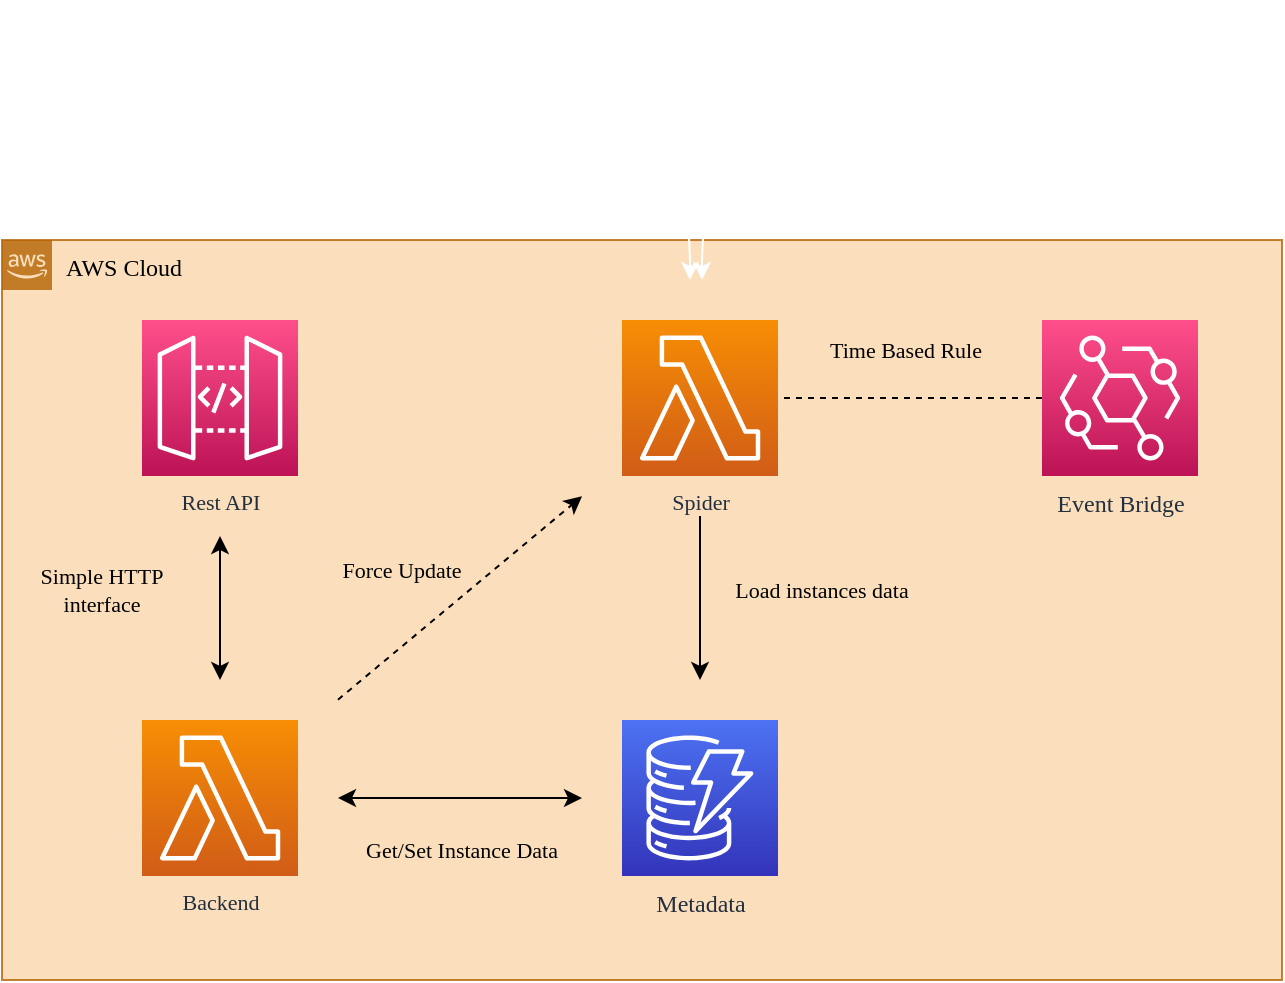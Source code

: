 <mxfile>
    <diagram name="Página-1" id="oCkloaQxV4EskDQEyjsh">
        <mxGraphModel dx="886" dy="507" grid="1" gridSize="10" guides="1" tooltips="1" connect="1" arrows="1" fold="1" page="1" pageScale="1" pageWidth="827" pageHeight="1169" math="0" shadow="0">
            <root>
                <mxCell id="0"/>
                <mxCell id="1" parent="0"/>
                <mxCell id="XdIeNVl-kj8l0kifpuR5-16" value="AWS Cloud" style="points=[[0,0],[0.25,0],[0.5,0],[0.75,0],[1,0],[1,0.25],[1,0.5],[1,0.75],[1,1],[0.75,1],[0.5,1],[0.25,1],[0,1],[0,0.75],[0,0.5],[0,0.25]];outlineConnect=0;html=1;whiteSpace=wrap;fontSize=12;fontStyle=0;container=1;pointerEvents=0;collapsible=0;recursiveResize=0;shape=mxgraph.aws4.group;grIcon=mxgraph.aws4.group_aws_cloud_alt;strokeColor=#b46504;fillColor=#fad7ac;verticalAlign=top;align=left;spacingLeft=30;fontFamily=Lucida Console;opacity=80;" parent="1" vertex="1">
                    <mxGeometry x="100" y="160" width="640" height="370" as="geometry"/>
                </mxCell>
                <mxCell id="XdIeNVl-kj8l0kifpuR5-18" value="Load instances data" style="text;html=1;strokeColor=none;fillColor=none;align=center;verticalAlign=middle;whiteSpace=wrap;rounded=0;fontFamily=Lucida Console;fontSize=11;fontColor=#000000;" parent="XdIeNVl-kj8l0kifpuR5-16" vertex="1">
                    <mxGeometry x="360" y="160" width="100" height="30" as="geometry"/>
                </mxCell>
                <mxCell id="XdIeNVl-kj8l0kifpuR5-20" value="Simple HTTP interface" style="text;html=1;strokeColor=none;fillColor=none;align=center;verticalAlign=middle;whiteSpace=wrap;rounded=0;fontFamily=Lucida Console;fontSize=11;fontColor=#000000;" parent="XdIeNVl-kj8l0kifpuR5-16" vertex="1">
                    <mxGeometry y="160" width="100" height="30" as="geometry"/>
                </mxCell>
                <mxCell id="XdIeNVl-kj8l0kifpuR5-17" value="Time Based Rule" style="text;html=1;strokeColor=none;fillColor=none;align=center;verticalAlign=middle;whiteSpace=wrap;rounded=0;fontFamily=Lucida Console;fontSize=11;fontColor=#000000;" parent="XdIeNVl-kj8l0kifpuR5-16" vertex="1">
                    <mxGeometry x="412" y="40" width="80" height="30" as="geometry"/>
                </mxCell>
                <mxCell id="XdIeNVl-kj8l0kifpuR5-19" value="Get/Set Instance Data" style="text;html=1;strokeColor=none;fillColor=none;align=center;verticalAlign=middle;whiteSpace=wrap;rounded=0;fontFamily=Lucida Console;fontSize=11;fontColor=#000000;" parent="XdIeNVl-kj8l0kifpuR5-16" vertex="1">
                    <mxGeometry x="180" y="290" width="100" height="30" as="geometry"/>
                </mxCell>
                <mxCell id="3" value="Force Update" style="text;html=1;strokeColor=none;fillColor=none;align=center;verticalAlign=middle;whiteSpace=wrap;rounded=0;fontFamily=Lucida Console;fontSize=11;fontColor=#000000;" vertex="1" parent="XdIeNVl-kj8l0kifpuR5-16">
                    <mxGeometry x="150" y="150" width="100" height="30" as="geometry"/>
                </mxCell>
                <mxCell id="XdIeNVl-kj8l0kifpuR5-8" style="edgeStyle=orthogonalEdgeStyle;rounded=0;orthogonalLoop=1;jettySize=auto;html=1;targetPerimeterSpacing=20;sourcePerimeterSpacing=20;curved=1;startArrow=classic;startFill=1;fontColor=#666666;strokeColor=#FFFFFF;" parent="1" source="ZpTO1qy3zPeGpJuc3iYb-1" target="XdIeNVl-kj8l0kifpuR5-5" edge="1">
                    <mxGeometry relative="1" as="geometry">
                        <Array as="points">
                            <mxPoint x="450" y="76"/>
                        </Array>
                    </mxGeometry>
                </mxCell>
                <mxCell id="XdIeNVl-kj8l0kifpuR5-9" style="edgeStyle=orthogonalEdgeStyle;rounded=0;orthogonalLoop=1;jettySize=auto;html=1;targetPerimeterSpacing=20;sourcePerimeterSpacing=20;curved=1;startArrow=classic;startFill=1;fontColor=#666666;strokeColor=#FFFFFF;" parent="1" source="ZpTO1qy3zPeGpJuc3iYb-1" target="XdIeNVl-kj8l0kifpuR5-4" edge="1">
                    <mxGeometry relative="1" as="geometry">
                        <Array as="points">
                            <mxPoint x="444" y="76"/>
                        </Array>
                    </mxGeometry>
                </mxCell>
                <mxCell id="XdIeNVl-kj8l0kifpuR5-10" style="edgeStyle=orthogonalEdgeStyle;rounded=0;orthogonalLoop=1;jettySize=auto;html=1;startArrow=none;startFill=0;targetPerimeterSpacing=20;sourcePerimeterSpacing=20;fontColor=#666666;strokeColor=#000000;" parent="1" source="ZpTO1qy3zPeGpJuc3iYb-1" target="XdIeNVl-kj8l0kifpuR5-2" edge="1">
                    <mxGeometry relative="1" as="geometry"/>
                </mxCell>
                <mxCell id="XdIeNVl-kj8l0kifpuR5-12" value="" style="edgeStyle=orthogonalEdgeStyle;rounded=0;orthogonalLoop=1;jettySize=auto;html=1;startArrow=classic;startFill=1;targetPerimeterSpacing=20;sourcePerimeterSpacing=20;endArrow=classic;endFill=1;fontColor=#666666;strokeColor=#000000;" parent="1" source="XdIeNVl-kj8l0kifpuR5-2" target="XdIeNVl-kj8l0kifpuR5-3" edge="1">
                    <mxGeometry relative="1" as="geometry"/>
                </mxCell>
                <mxCell id="XdIeNVl-kj8l0kifpuR5-2" value="Metadata" style="sketch=0;points=[[0,0,0],[0.25,0,0],[0.5,0,0],[0.75,0,0],[1,0,0],[0,1,0],[0.25,1,0],[0.5,1,0],[0.75,1,0],[1,1,0],[0,0.25,0],[0,0.5,0],[0,0.75,0],[1,0.25,0],[1,0.5,0],[1,0.75,0]];outlineConnect=0;fontColor=#232F3E;gradientColor=#4D72F3;gradientDirection=north;fillColor=#3334B9;strokeColor=#ffffff;dashed=0;verticalLabelPosition=bottom;verticalAlign=top;align=center;html=1;fontSize=12;fontStyle=0;aspect=fixed;shape=mxgraph.aws4.resourceIcon;resIcon=mxgraph.aws4.dynamodb;fontFamily=Lucida Console;" parent="1" vertex="1">
                    <mxGeometry x="410" y="400" width="78" height="78" as="geometry"/>
                </mxCell>
                <mxCell id="XdIeNVl-kj8l0kifpuR5-4" value="Instance Data" style="sketch=0;pointerEvents=1;shadow=0;dashed=0;html=1;strokeColor=none;fillColor=#FFFFFF;labelPosition=center;verticalLabelPosition=bottom;verticalAlign=top;outlineConnect=0;align=center;shape=mxgraph.office.concepts.web_page;fontFamily=Lucida Console;fontColor=#FFFFFF;" parent="1" vertex="1">
                    <mxGeometry x="280" y="40" width="60" height="72" as="geometry"/>
                </mxCell>
                <mxCell id="XdIeNVl-kj8l0kifpuR5-5" value="YARN Data" style="sketch=0;pointerEvents=1;shadow=0;dashed=0;html=1;strokeColor=none;fillColor=#FFFFFF;labelPosition=center;verticalLabelPosition=bottom;verticalAlign=top;outlineConnect=0;align=center;shape=mxgraph.office.concepts.web_page;fontFamily=Lucida Console;fontColor=#FFFFFF;gradientColor=none;" parent="1" vertex="1">
                    <mxGeometry x="560" y="40" width="60" height="72" as="geometry"/>
                </mxCell>
                <mxCell id="ZpTO1qy3zPeGpJuc3iYb-1" value="Spider" style="sketch=0;points=[[0,0,0],[0.25,0,0],[0.5,0,0],[0.75,0,0],[1,0,0],[0,1,0],[0.25,1,0],[0.5,1,0],[0.75,1,0],[1,1,0],[0,0.25,0],[0,0.5,0],[0,0.75,0],[1,0.25,0],[1,0.5,0],[1,0.75,0]];outlineConnect=0;fontColor=#232F3E;gradientColor=#F78E04;gradientDirection=north;fillColor=#D05C17;strokeColor=#ffffff;dashed=0;verticalLabelPosition=bottom;verticalAlign=top;align=center;html=1;fontSize=11;fontStyle=0;aspect=fixed;shape=mxgraph.aws4.resourceIcon;resIcon=mxgraph.aws4.lambda;fontFamily=Lucida Console;" parent="1" vertex="1">
                    <mxGeometry x="410" y="200" width="78" height="78" as="geometry"/>
                </mxCell>
                <mxCell id="2" style="edgeStyle=none;html=1;strokeColor=#000000;targetPerimeterSpacing=20;sourcePerimeterSpacing=20;dashed=1;" edge="1" parent="1" source="XdIeNVl-kj8l0kifpuR5-3" target="ZpTO1qy3zPeGpJuc3iYb-1">
                    <mxGeometry relative="1" as="geometry"/>
                </mxCell>
                <mxCell id="XdIeNVl-kj8l0kifpuR5-3" value="Backend" style="sketch=0;points=[[0,0,0],[0.25,0,0],[0.5,0,0],[0.75,0,0],[1,0,0],[0,1,0],[0.25,1,0],[0.5,1,0],[0.75,1,0],[1,1,0],[0,0.25,0],[0,0.5,0],[0,0.75,0],[1,0.25,0],[1,0.5,0],[1,0.75,0]];outlineConnect=0;fontColor=#232F3E;gradientColor=#F78E04;gradientDirection=north;fillColor=#D05C17;strokeColor=#ffffff;dashed=0;verticalLabelPosition=bottom;verticalAlign=top;align=center;html=1;fontSize=11;fontStyle=0;aspect=fixed;shape=mxgraph.aws4.resourceIcon;resIcon=mxgraph.aws4.lambda;fontFamily=Lucida Console;" parent="1" vertex="1">
                    <mxGeometry x="170" y="400" width="78" height="78" as="geometry"/>
                </mxCell>
                <mxCell id="XdIeNVl-kj8l0kifpuR5-14" style="edgeStyle=orthogonalEdgeStyle;rounded=0;orthogonalLoop=1;jettySize=auto;html=1;endArrow=none;endFill=0;dashed=1;fontColor=#000000;strokeColor=#000000;" parent="1" source="XdIeNVl-kj8l0kifpuR5-1" target="ZpTO1qy3zPeGpJuc3iYb-1" edge="1">
                    <mxGeometry relative="1" as="geometry"/>
                </mxCell>
                <mxCell id="XdIeNVl-kj8l0kifpuR5-1" value="Event Bridge" style="sketch=0;points=[[0,0,0],[0.25,0,0],[0.5,0,0],[0.75,0,0],[1,0,0],[0,1,0],[0.25,1,0],[0.5,1,0],[0.75,1,0],[1,1,0],[0,0.25,0],[0,0.5,0],[0,0.75,0],[1,0.25,0],[1,0.5,0],[1,0.75,0]];outlineConnect=0;fontColor=#232F3E;gradientColor=#FF4F8B;gradientDirection=north;fillColor=#BC1356;strokeColor=#ffffff;dashed=0;verticalLabelPosition=bottom;verticalAlign=top;align=center;html=1;fontSize=12;fontStyle=0;aspect=fixed;shape=mxgraph.aws4.resourceIcon;resIcon=mxgraph.aws4.eventbridge;fontFamily=Lucida Console;" parent="1" vertex="1">
                    <mxGeometry x="620" y="200" width="78" height="78" as="geometry"/>
                </mxCell>
                <mxCell id="XdIeNVl-kj8l0kifpuR5-15" style="edgeStyle=orthogonalEdgeStyle;rounded=0;orthogonalLoop=1;jettySize=auto;html=1;targetPerimeterSpacing=20;sourcePerimeterSpacing=30;startArrow=classic;startFill=1;fontColor=#999999;strokeColor=#000000;" parent="1" source="ZpTO1qy3zPeGpJuc3iYb-4" target="XdIeNVl-kj8l0kifpuR5-3" edge="1">
                    <mxGeometry relative="1" as="geometry"/>
                </mxCell>
                <mxCell id="ZpTO1qy3zPeGpJuc3iYb-4" value="Rest API" style="sketch=0;points=[[0,0,0],[0.25,0,0],[0.5,0,0],[0.75,0,0],[1,0,0],[0,1,0],[0.25,1,0],[0.5,1,0],[0.75,1,0],[1,1,0],[0,0.25,0],[0,0.5,0],[0,0.75,0],[1,0.25,0],[1,0.5,0],[1,0.75,0]];outlineConnect=0;fontColor=#232F3E;gradientColor=#FF4F8B;gradientDirection=north;fillColor=#BC1356;strokeColor=#ffffff;dashed=0;verticalLabelPosition=bottom;verticalAlign=top;align=center;html=1;fontSize=11;fontStyle=0;aspect=fixed;shape=mxgraph.aws4.resourceIcon;resIcon=mxgraph.aws4.api_gateway;fontFamily=Lucida Console;" parent="1" vertex="1">
                    <mxGeometry x="170" y="200" width="78" height="78" as="geometry"/>
                </mxCell>
            </root>
        </mxGraphModel>
    </diagram>
</mxfile>
